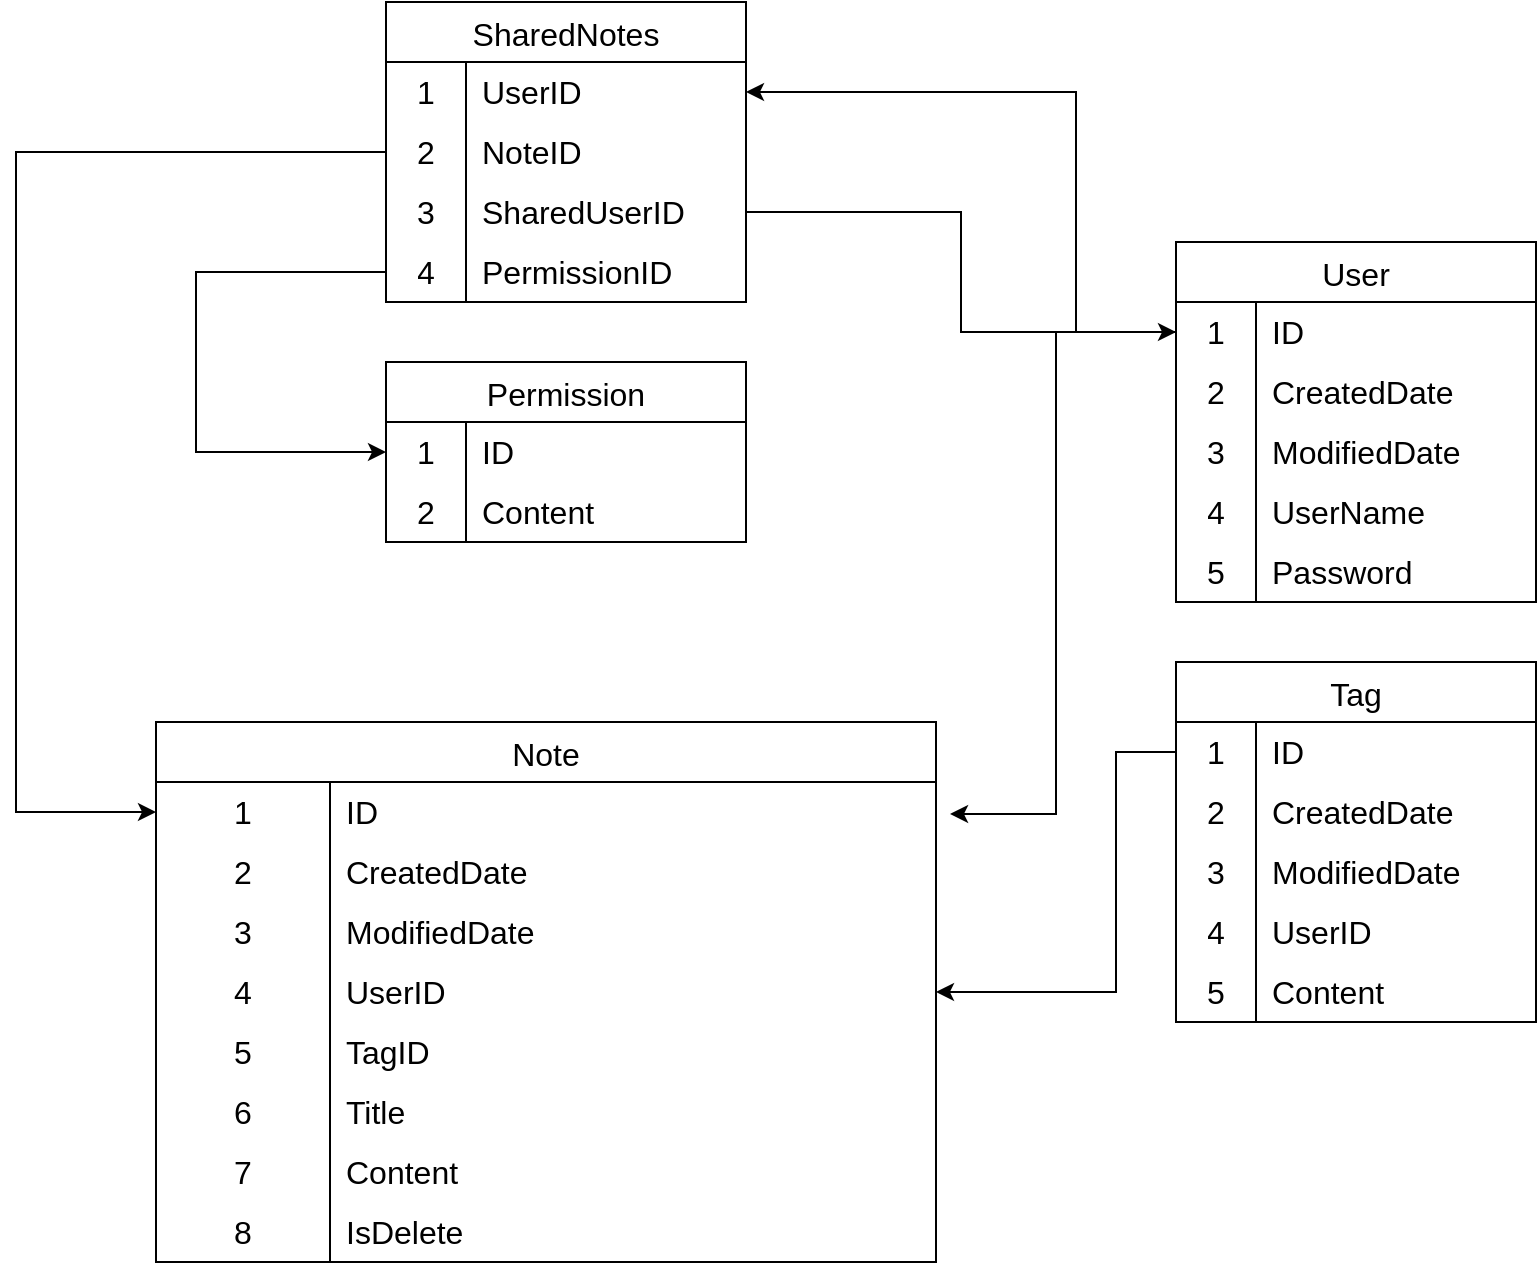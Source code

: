 <mxfile version="21.6.2" type="github">
  <diagram id="R2lEEEUBdFMjLlhIrx00" name="Page-1">
    <mxGraphModel dx="1434" dy="764" grid="1" gridSize="10" guides="1" tooltips="1" connect="1" arrows="1" fold="1" page="1" pageScale="1" pageWidth="850" pageHeight="1100" math="0" shadow="0" extFonts="Permanent Marker^https://fonts.googleapis.com/css?family=Permanent+Marker">
      <root>
        <mxCell id="0" />
        <mxCell id="1" parent="0" />
        <object label="Note" id="VQeO6nDnTUrIf2RDV7d5-27">
          <mxCell style="shape=table;startSize=30;container=1;collapsible=0;childLayout=tableLayout;fixedRows=1;rowLines=0;fontStyle=0;strokeColor=default;fontSize=16;" vertex="1" parent="1">
            <mxGeometry x="100" y="400" width="390" height="270" as="geometry" />
          </mxCell>
        </object>
        <mxCell id="VQeO6nDnTUrIf2RDV7d5-28" value="" style="shape=tableRow;horizontal=0;startSize=0;swimlaneHead=0;swimlaneBody=0;top=0;left=0;bottom=0;right=0;collapsible=0;dropTarget=0;fillColor=none;points=[[0,0.5],[1,0.5]];portConstraint=eastwest;strokeColor=inherit;fontSize=16;" vertex="1" parent="VQeO6nDnTUrIf2RDV7d5-27">
          <mxGeometry y="30" width="390" height="30" as="geometry" />
        </mxCell>
        <mxCell id="VQeO6nDnTUrIf2RDV7d5-29" value="1" style="shape=partialRectangle;html=1;whiteSpace=wrap;connectable=0;fillColor=none;top=0;left=0;bottom=0;right=0;overflow=hidden;pointerEvents=1;strokeColor=inherit;fontSize=16;" vertex="1" parent="VQeO6nDnTUrIf2RDV7d5-28">
          <mxGeometry width="87" height="30" as="geometry">
            <mxRectangle width="87" height="30" as="alternateBounds" />
          </mxGeometry>
        </mxCell>
        <mxCell id="VQeO6nDnTUrIf2RDV7d5-30" value="ID" style="shape=partialRectangle;html=1;whiteSpace=wrap;connectable=0;fillColor=none;top=0;left=0;bottom=0;right=0;align=left;spacingLeft=6;overflow=hidden;strokeColor=inherit;fontSize=16;" vertex="1" parent="VQeO6nDnTUrIf2RDV7d5-28">
          <mxGeometry x="87" width="303" height="30" as="geometry">
            <mxRectangle width="303" height="30" as="alternateBounds" />
          </mxGeometry>
        </mxCell>
        <mxCell id="VQeO6nDnTUrIf2RDV7d5-31" value="" style="shape=tableRow;horizontal=0;startSize=0;swimlaneHead=0;swimlaneBody=0;top=0;left=0;bottom=0;right=0;collapsible=0;dropTarget=0;fillColor=none;points=[[0,0.5],[1,0.5]];portConstraint=eastwest;strokeColor=inherit;fontSize=16;" vertex="1" parent="VQeO6nDnTUrIf2RDV7d5-27">
          <mxGeometry y="60" width="390" height="30" as="geometry" />
        </mxCell>
        <mxCell id="VQeO6nDnTUrIf2RDV7d5-32" value="2" style="shape=partialRectangle;html=1;whiteSpace=wrap;connectable=0;fillColor=none;top=0;left=0;bottom=0;right=0;overflow=hidden;strokeColor=inherit;fontSize=16;" vertex="1" parent="VQeO6nDnTUrIf2RDV7d5-31">
          <mxGeometry width="87" height="30" as="geometry">
            <mxRectangle width="87" height="30" as="alternateBounds" />
          </mxGeometry>
        </mxCell>
        <mxCell id="VQeO6nDnTUrIf2RDV7d5-33" value="CreatedDate" style="shape=partialRectangle;html=1;whiteSpace=wrap;connectable=0;fillColor=none;top=0;left=0;bottom=0;right=0;align=left;spacingLeft=6;overflow=hidden;strokeColor=inherit;fontSize=16;" vertex="1" parent="VQeO6nDnTUrIf2RDV7d5-31">
          <mxGeometry x="87" width="303" height="30" as="geometry">
            <mxRectangle width="303" height="30" as="alternateBounds" />
          </mxGeometry>
        </mxCell>
        <mxCell id="VQeO6nDnTUrIf2RDV7d5-37" style="shape=tableRow;horizontal=0;startSize=0;swimlaneHead=0;swimlaneBody=0;top=0;left=0;bottom=0;right=0;collapsible=0;dropTarget=0;fillColor=none;points=[[0,0.5],[1,0.5]];portConstraint=eastwest;strokeColor=inherit;fontSize=16;" vertex="1" parent="VQeO6nDnTUrIf2RDV7d5-27">
          <mxGeometry y="90" width="390" height="30" as="geometry" />
        </mxCell>
        <mxCell id="VQeO6nDnTUrIf2RDV7d5-38" value="3" style="shape=partialRectangle;html=1;whiteSpace=wrap;connectable=0;fillColor=none;top=0;left=0;bottom=0;right=0;overflow=hidden;strokeColor=inherit;fontSize=16;" vertex="1" parent="VQeO6nDnTUrIf2RDV7d5-37">
          <mxGeometry width="87" height="30" as="geometry">
            <mxRectangle width="87" height="30" as="alternateBounds" />
          </mxGeometry>
        </mxCell>
        <mxCell id="VQeO6nDnTUrIf2RDV7d5-39" value="ModifiedDate" style="shape=partialRectangle;html=1;whiteSpace=wrap;connectable=0;fillColor=none;top=0;left=0;bottom=0;right=0;align=left;spacingLeft=6;overflow=hidden;strokeColor=inherit;fontSize=16;" vertex="1" parent="VQeO6nDnTUrIf2RDV7d5-37">
          <mxGeometry x="87" width="303" height="30" as="geometry">
            <mxRectangle width="303" height="30" as="alternateBounds" />
          </mxGeometry>
        </mxCell>
        <mxCell id="VQeO6nDnTUrIf2RDV7d5-40" style="shape=tableRow;horizontal=0;startSize=0;swimlaneHead=0;swimlaneBody=0;top=0;left=0;bottom=0;right=0;collapsible=0;dropTarget=0;fillColor=none;points=[[0,0.5],[1,0.5]];portConstraint=eastwest;strokeColor=inherit;fontSize=16;" vertex="1" parent="VQeO6nDnTUrIf2RDV7d5-27">
          <mxGeometry y="120" width="390" height="30" as="geometry" />
        </mxCell>
        <mxCell id="VQeO6nDnTUrIf2RDV7d5-41" value="4" style="shape=partialRectangle;html=1;whiteSpace=wrap;connectable=0;fillColor=none;top=0;left=0;bottom=0;right=0;overflow=hidden;strokeColor=inherit;fontSize=16;" vertex="1" parent="VQeO6nDnTUrIf2RDV7d5-40">
          <mxGeometry width="87" height="30" as="geometry">
            <mxRectangle width="87" height="30" as="alternateBounds" />
          </mxGeometry>
        </mxCell>
        <mxCell id="VQeO6nDnTUrIf2RDV7d5-42" value="UserID" style="shape=partialRectangle;html=1;whiteSpace=wrap;connectable=0;fillColor=none;top=0;left=0;bottom=0;right=0;align=left;spacingLeft=6;overflow=hidden;strokeColor=inherit;fontSize=16;" vertex="1" parent="VQeO6nDnTUrIf2RDV7d5-40">
          <mxGeometry x="87" width="303" height="30" as="geometry">
            <mxRectangle width="303" height="30" as="alternateBounds" />
          </mxGeometry>
        </mxCell>
        <mxCell id="VQeO6nDnTUrIf2RDV7d5-47" style="shape=tableRow;horizontal=0;startSize=0;swimlaneHead=0;swimlaneBody=0;top=0;left=0;bottom=0;right=0;collapsible=0;dropTarget=0;fillColor=none;points=[[0,0.5],[1,0.5]];portConstraint=eastwest;strokeColor=inherit;fontSize=16;" vertex="1" parent="VQeO6nDnTUrIf2RDV7d5-27">
          <mxGeometry y="150" width="390" height="30" as="geometry" />
        </mxCell>
        <mxCell id="VQeO6nDnTUrIf2RDV7d5-48" value="5" style="shape=partialRectangle;html=1;whiteSpace=wrap;connectable=0;fillColor=none;top=0;left=0;bottom=0;right=0;overflow=hidden;strokeColor=inherit;fontSize=16;" vertex="1" parent="VQeO6nDnTUrIf2RDV7d5-47">
          <mxGeometry width="87" height="30" as="geometry">
            <mxRectangle width="87" height="30" as="alternateBounds" />
          </mxGeometry>
        </mxCell>
        <mxCell id="VQeO6nDnTUrIf2RDV7d5-49" value="TagID" style="shape=partialRectangle;html=1;whiteSpace=wrap;connectable=0;fillColor=none;top=0;left=0;bottom=0;right=0;align=left;spacingLeft=6;overflow=hidden;strokeColor=inherit;fontSize=16;" vertex="1" parent="VQeO6nDnTUrIf2RDV7d5-47">
          <mxGeometry x="87" width="303" height="30" as="geometry">
            <mxRectangle width="303" height="30" as="alternateBounds" />
          </mxGeometry>
        </mxCell>
        <mxCell id="VQeO6nDnTUrIf2RDV7d5-50" style="shape=tableRow;horizontal=0;startSize=0;swimlaneHead=0;swimlaneBody=0;top=0;left=0;bottom=0;right=0;collapsible=0;dropTarget=0;fillColor=none;points=[[0,0.5],[1,0.5]];portConstraint=eastwest;strokeColor=inherit;fontSize=16;" vertex="1" parent="VQeO6nDnTUrIf2RDV7d5-27">
          <mxGeometry y="180" width="390" height="30" as="geometry" />
        </mxCell>
        <mxCell id="VQeO6nDnTUrIf2RDV7d5-51" value="6" style="shape=partialRectangle;html=1;whiteSpace=wrap;connectable=0;fillColor=none;top=0;left=0;bottom=0;right=0;overflow=hidden;strokeColor=inherit;fontSize=16;" vertex="1" parent="VQeO6nDnTUrIf2RDV7d5-50">
          <mxGeometry width="87" height="30" as="geometry">
            <mxRectangle width="87" height="30" as="alternateBounds" />
          </mxGeometry>
        </mxCell>
        <mxCell id="VQeO6nDnTUrIf2RDV7d5-52" value="Title" style="shape=partialRectangle;html=1;whiteSpace=wrap;connectable=0;fillColor=none;top=0;left=0;bottom=0;right=0;align=left;spacingLeft=6;overflow=hidden;strokeColor=inherit;fontSize=16;" vertex="1" parent="VQeO6nDnTUrIf2RDV7d5-50">
          <mxGeometry x="87" width="303" height="30" as="geometry">
            <mxRectangle width="303" height="30" as="alternateBounds" />
          </mxGeometry>
        </mxCell>
        <mxCell id="VQeO6nDnTUrIf2RDV7d5-88" style="shape=tableRow;horizontal=0;startSize=0;swimlaneHead=0;swimlaneBody=0;top=0;left=0;bottom=0;right=0;collapsible=0;dropTarget=0;fillColor=none;points=[[0,0.5],[1,0.5]];portConstraint=eastwest;strokeColor=inherit;fontSize=16;" vertex="1" parent="VQeO6nDnTUrIf2RDV7d5-27">
          <mxGeometry y="210" width="390" height="30" as="geometry" />
        </mxCell>
        <mxCell id="VQeO6nDnTUrIf2RDV7d5-89" value="7" style="shape=partialRectangle;html=1;whiteSpace=wrap;connectable=0;fillColor=none;top=0;left=0;bottom=0;right=0;overflow=hidden;strokeColor=inherit;fontSize=16;" vertex="1" parent="VQeO6nDnTUrIf2RDV7d5-88">
          <mxGeometry width="87" height="30" as="geometry">
            <mxRectangle width="87" height="30" as="alternateBounds" />
          </mxGeometry>
        </mxCell>
        <mxCell id="VQeO6nDnTUrIf2RDV7d5-90" value="Content" style="shape=partialRectangle;html=1;whiteSpace=wrap;connectable=0;fillColor=none;top=0;left=0;bottom=0;right=0;align=left;spacingLeft=6;overflow=hidden;strokeColor=inherit;fontSize=16;" vertex="1" parent="VQeO6nDnTUrIf2RDV7d5-88">
          <mxGeometry x="87" width="303" height="30" as="geometry">
            <mxRectangle width="303" height="30" as="alternateBounds" />
          </mxGeometry>
        </mxCell>
        <mxCell id="VQeO6nDnTUrIf2RDV7d5-93" style="shape=tableRow;horizontal=0;startSize=0;swimlaneHead=0;swimlaneBody=0;top=0;left=0;bottom=0;right=0;collapsible=0;dropTarget=0;fillColor=none;points=[[0,0.5],[1,0.5]];portConstraint=eastwest;strokeColor=inherit;fontSize=16;" vertex="1" parent="VQeO6nDnTUrIf2RDV7d5-27">
          <mxGeometry y="240" width="390" height="30" as="geometry" />
        </mxCell>
        <mxCell id="VQeO6nDnTUrIf2RDV7d5-94" value="8" style="shape=partialRectangle;html=1;whiteSpace=wrap;connectable=0;fillColor=none;top=0;left=0;bottom=0;right=0;overflow=hidden;strokeColor=inherit;fontSize=16;" vertex="1" parent="VQeO6nDnTUrIf2RDV7d5-93">
          <mxGeometry width="87" height="30" as="geometry">
            <mxRectangle width="87" height="30" as="alternateBounds" />
          </mxGeometry>
        </mxCell>
        <mxCell id="VQeO6nDnTUrIf2RDV7d5-95" value="IsDelete" style="shape=partialRectangle;html=1;whiteSpace=wrap;connectable=0;fillColor=none;top=0;left=0;bottom=0;right=0;align=left;spacingLeft=6;overflow=hidden;strokeColor=inherit;fontSize=16;" vertex="1" parent="VQeO6nDnTUrIf2RDV7d5-93">
          <mxGeometry x="87" width="303" height="30" as="geometry">
            <mxRectangle width="303" height="30" as="alternateBounds" />
          </mxGeometry>
        </mxCell>
        <mxCell id="VQeO6nDnTUrIf2RDV7d5-53" value="User" style="shape=table;startSize=30;container=1;collapsible=0;childLayout=tableLayout;fixedRows=1;rowLines=0;fontStyle=0;strokeColor=default;fontSize=16;" vertex="1" parent="1">
          <mxGeometry x="610" y="160" width="180" height="180" as="geometry" />
        </mxCell>
        <mxCell id="VQeO6nDnTUrIf2RDV7d5-54" value="" style="shape=tableRow;horizontal=0;startSize=0;swimlaneHead=0;swimlaneBody=0;top=0;left=0;bottom=0;right=0;collapsible=0;dropTarget=0;fillColor=none;points=[[0,0.5],[1,0.5]];portConstraint=eastwest;strokeColor=inherit;fontSize=16;" vertex="1" parent="VQeO6nDnTUrIf2RDV7d5-53">
          <mxGeometry y="30" width="180" height="30" as="geometry" />
        </mxCell>
        <mxCell id="VQeO6nDnTUrIf2RDV7d5-55" value="1" style="shape=partialRectangle;html=1;whiteSpace=wrap;connectable=0;fillColor=none;top=0;left=0;bottom=0;right=0;overflow=hidden;pointerEvents=1;strokeColor=inherit;fontSize=16;" vertex="1" parent="VQeO6nDnTUrIf2RDV7d5-54">
          <mxGeometry width="40" height="30" as="geometry">
            <mxRectangle width="40" height="30" as="alternateBounds" />
          </mxGeometry>
        </mxCell>
        <mxCell id="VQeO6nDnTUrIf2RDV7d5-56" value="ID" style="shape=partialRectangle;html=1;whiteSpace=wrap;connectable=0;fillColor=none;top=0;left=0;bottom=0;right=0;align=left;spacingLeft=6;overflow=hidden;strokeColor=inherit;fontSize=16;" vertex="1" parent="VQeO6nDnTUrIf2RDV7d5-54">
          <mxGeometry x="40" width="140" height="30" as="geometry">
            <mxRectangle width="140" height="30" as="alternateBounds" />
          </mxGeometry>
        </mxCell>
        <mxCell id="VQeO6nDnTUrIf2RDV7d5-57" value="" style="shape=tableRow;horizontal=0;startSize=0;swimlaneHead=0;swimlaneBody=0;top=0;left=0;bottom=0;right=0;collapsible=0;dropTarget=0;fillColor=none;points=[[0,0.5],[1,0.5]];portConstraint=eastwest;strokeColor=inherit;fontSize=16;" vertex="1" parent="VQeO6nDnTUrIf2RDV7d5-53">
          <mxGeometry y="60" width="180" height="30" as="geometry" />
        </mxCell>
        <mxCell id="VQeO6nDnTUrIf2RDV7d5-58" value="2" style="shape=partialRectangle;html=1;whiteSpace=wrap;connectable=0;fillColor=none;top=0;left=0;bottom=0;right=0;overflow=hidden;strokeColor=inherit;fontSize=16;" vertex="1" parent="VQeO6nDnTUrIf2RDV7d5-57">
          <mxGeometry width="40" height="30" as="geometry">
            <mxRectangle width="40" height="30" as="alternateBounds" />
          </mxGeometry>
        </mxCell>
        <mxCell id="VQeO6nDnTUrIf2RDV7d5-59" value="CreatedDate" style="shape=partialRectangle;html=1;whiteSpace=wrap;connectable=0;fillColor=none;top=0;left=0;bottom=0;right=0;align=left;spacingLeft=6;overflow=hidden;strokeColor=inherit;fontSize=16;" vertex="1" parent="VQeO6nDnTUrIf2RDV7d5-57">
          <mxGeometry x="40" width="140" height="30" as="geometry">
            <mxRectangle width="140" height="30" as="alternateBounds" />
          </mxGeometry>
        </mxCell>
        <mxCell id="VQeO6nDnTUrIf2RDV7d5-60" value="" style="shape=tableRow;horizontal=0;startSize=0;swimlaneHead=0;swimlaneBody=0;top=0;left=0;bottom=0;right=0;collapsible=0;dropTarget=0;fillColor=none;points=[[0,0.5],[1,0.5]];portConstraint=eastwest;strokeColor=inherit;fontSize=16;" vertex="1" parent="VQeO6nDnTUrIf2RDV7d5-53">
          <mxGeometry y="90" width="180" height="30" as="geometry" />
        </mxCell>
        <mxCell id="VQeO6nDnTUrIf2RDV7d5-61" value="3" style="shape=partialRectangle;html=1;whiteSpace=wrap;connectable=0;fillColor=none;top=0;left=0;bottom=0;right=0;overflow=hidden;strokeColor=inherit;fontSize=16;" vertex="1" parent="VQeO6nDnTUrIf2RDV7d5-60">
          <mxGeometry width="40" height="30" as="geometry">
            <mxRectangle width="40" height="30" as="alternateBounds" />
          </mxGeometry>
        </mxCell>
        <mxCell id="VQeO6nDnTUrIf2RDV7d5-62" value="ModifiedDate" style="shape=partialRectangle;html=1;whiteSpace=wrap;connectable=0;fillColor=none;top=0;left=0;bottom=0;right=0;align=left;spacingLeft=6;overflow=hidden;strokeColor=inherit;fontSize=16;" vertex="1" parent="VQeO6nDnTUrIf2RDV7d5-60">
          <mxGeometry x="40" width="140" height="30" as="geometry">
            <mxRectangle width="140" height="30" as="alternateBounds" />
          </mxGeometry>
        </mxCell>
        <mxCell id="VQeO6nDnTUrIf2RDV7d5-63" style="shape=tableRow;horizontal=0;startSize=0;swimlaneHead=0;swimlaneBody=0;top=0;left=0;bottom=0;right=0;collapsible=0;dropTarget=0;fillColor=none;points=[[0,0.5],[1,0.5]];portConstraint=eastwest;strokeColor=inherit;fontSize=16;" vertex="1" parent="VQeO6nDnTUrIf2RDV7d5-53">
          <mxGeometry y="120" width="180" height="30" as="geometry" />
        </mxCell>
        <mxCell id="VQeO6nDnTUrIf2RDV7d5-64" value="4" style="shape=partialRectangle;html=1;whiteSpace=wrap;connectable=0;fillColor=none;top=0;left=0;bottom=0;right=0;overflow=hidden;strokeColor=inherit;fontSize=16;" vertex="1" parent="VQeO6nDnTUrIf2RDV7d5-63">
          <mxGeometry width="40" height="30" as="geometry">
            <mxRectangle width="40" height="30" as="alternateBounds" />
          </mxGeometry>
        </mxCell>
        <mxCell id="VQeO6nDnTUrIf2RDV7d5-65" value="UserName" style="shape=partialRectangle;html=1;whiteSpace=wrap;connectable=0;fillColor=none;top=0;left=0;bottom=0;right=0;align=left;spacingLeft=6;overflow=hidden;strokeColor=inherit;fontSize=16;" vertex="1" parent="VQeO6nDnTUrIf2RDV7d5-63">
          <mxGeometry x="40" width="140" height="30" as="geometry">
            <mxRectangle width="140" height="30" as="alternateBounds" />
          </mxGeometry>
        </mxCell>
        <mxCell id="VQeO6nDnTUrIf2RDV7d5-69" style="shape=tableRow;horizontal=0;startSize=0;swimlaneHead=0;swimlaneBody=0;top=0;left=0;bottom=0;right=0;collapsible=0;dropTarget=0;fillColor=none;points=[[0,0.5],[1,0.5]];portConstraint=eastwest;strokeColor=inherit;fontSize=16;" vertex="1" parent="VQeO6nDnTUrIf2RDV7d5-53">
          <mxGeometry y="150" width="180" height="30" as="geometry" />
        </mxCell>
        <mxCell id="VQeO6nDnTUrIf2RDV7d5-70" value="5" style="shape=partialRectangle;html=1;whiteSpace=wrap;connectable=0;fillColor=none;top=0;left=0;bottom=0;right=0;overflow=hidden;strokeColor=inherit;fontSize=16;" vertex="1" parent="VQeO6nDnTUrIf2RDV7d5-69">
          <mxGeometry width="40" height="30" as="geometry">
            <mxRectangle width="40" height="30" as="alternateBounds" />
          </mxGeometry>
        </mxCell>
        <mxCell id="VQeO6nDnTUrIf2RDV7d5-71" value="Password" style="shape=partialRectangle;html=1;whiteSpace=wrap;connectable=0;fillColor=none;top=0;left=0;bottom=0;right=0;align=left;spacingLeft=6;overflow=hidden;strokeColor=inherit;fontSize=16;" vertex="1" parent="VQeO6nDnTUrIf2RDV7d5-69">
          <mxGeometry x="40" width="140" height="30" as="geometry">
            <mxRectangle width="140" height="30" as="alternateBounds" />
          </mxGeometry>
        </mxCell>
        <mxCell id="VQeO6nDnTUrIf2RDV7d5-72" value="Tag" style="shape=table;startSize=30;container=1;collapsible=0;childLayout=tableLayout;fixedRows=1;rowLines=0;fontStyle=0;strokeColor=default;fontSize=16;" vertex="1" parent="1">
          <mxGeometry x="610" y="370" width="180" height="180" as="geometry" />
        </mxCell>
        <mxCell id="VQeO6nDnTUrIf2RDV7d5-73" value="" style="shape=tableRow;horizontal=0;startSize=0;swimlaneHead=0;swimlaneBody=0;top=0;left=0;bottom=0;right=0;collapsible=0;dropTarget=0;fillColor=none;points=[[0,0.5],[1,0.5]];portConstraint=eastwest;strokeColor=inherit;fontSize=16;" vertex="1" parent="VQeO6nDnTUrIf2RDV7d5-72">
          <mxGeometry y="30" width="180" height="30" as="geometry" />
        </mxCell>
        <mxCell id="VQeO6nDnTUrIf2RDV7d5-74" value="1" style="shape=partialRectangle;html=1;whiteSpace=wrap;connectable=0;fillColor=none;top=0;left=0;bottom=0;right=0;overflow=hidden;pointerEvents=1;strokeColor=inherit;fontSize=16;" vertex="1" parent="VQeO6nDnTUrIf2RDV7d5-73">
          <mxGeometry width="40" height="30" as="geometry">
            <mxRectangle width="40" height="30" as="alternateBounds" />
          </mxGeometry>
        </mxCell>
        <mxCell id="VQeO6nDnTUrIf2RDV7d5-75" value="ID" style="shape=partialRectangle;html=1;whiteSpace=wrap;connectable=0;fillColor=none;top=0;left=0;bottom=0;right=0;align=left;spacingLeft=6;overflow=hidden;strokeColor=inherit;fontSize=16;" vertex="1" parent="VQeO6nDnTUrIf2RDV7d5-73">
          <mxGeometry x="40" width="140" height="30" as="geometry">
            <mxRectangle width="140" height="30" as="alternateBounds" />
          </mxGeometry>
        </mxCell>
        <mxCell id="VQeO6nDnTUrIf2RDV7d5-76" value="" style="shape=tableRow;horizontal=0;startSize=0;swimlaneHead=0;swimlaneBody=0;top=0;left=0;bottom=0;right=0;collapsible=0;dropTarget=0;fillColor=none;points=[[0,0.5],[1,0.5]];portConstraint=eastwest;strokeColor=inherit;fontSize=16;" vertex="1" parent="VQeO6nDnTUrIf2RDV7d5-72">
          <mxGeometry y="60" width="180" height="30" as="geometry" />
        </mxCell>
        <mxCell id="VQeO6nDnTUrIf2RDV7d5-77" value="2" style="shape=partialRectangle;html=1;whiteSpace=wrap;connectable=0;fillColor=none;top=0;left=0;bottom=0;right=0;overflow=hidden;strokeColor=inherit;fontSize=16;" vertex="1" parent="VQeO6nDnTUrIf2RDV7d5-76">
          <mxGeometry width="40" height="30" as="geometry">
            <mxRectangle width="40" height="30" as="alternateBounds" />
          </mxGeometry>
        </mxCell>
        <mxCell id="VQeO6nDnTUrIf2RDV7d5-78" value="CreatedDate" style="shape=partialRectangle;html=1;whiteSpace=wrap;connectable=0;fillColor=none;top=0;left=0;bottom=0;right=0;align=left;spacingLeft=6;overflow=hidden;strokeColor=inherit;fontSize=16;" vertex="1" parent="VQeO6nDnTUrIf2RDV7d5-76">
          <mxGeometry x="40" width="140" height="30" as="geometry">
            <mxRectangle width="140" height="30" as="alternateBounds" />
          </mxGeometry>
        </mxCell>
        <mxCell id="VQeO6nDnTUrIf2RDV7d5-79" value="" style="shape=tableRow;horizontal=0;startSize=0;swimlaneHead=0;swimlaneBody=0;top=0;left=0;bottom=0;right=0;collapsible=0;dropTarget=0;fillColor=none;points=[[0,0.5],[1,0.5]];portConstraint=eastwest;strokeColor=inherit;fontSize=16;" vertex="1" parent="VQeO6nDnTUrIf2RDV7d5-72">
          <mxGeometry y="90" width="180" height="30" as="geometry" />
        </mxCell>
        <mxCell id="VQeO6nDnTUrIf2RDV7d5-80" value="3" style="shape=partialRectangle;html=1;whiteSpace=wrap;connectable=0;fillColor=none;top=0;left=0;bottom=0;right=0;overflow=hidden;strokeColor=inherit;fontSize=16;" vertex="1" parent="VQeO6nDnTUrIf2RDV7d5-79">
          <mxGeometry width="40" height="30" as="geometry">
            <mxRectangle width="40" height="30" as="alternateBounds" />
          </mxGeometry>
        </mxCell>
        <mxCell id="VQeO6nDnTUrIf2RDV7d5-81" value="ModifiedDate" style="shape=partialRectangle;html=1;whiteSpace=wrap;connectable=0;fillColor=none;top=0;left=0;bottom=0;right=0;align=left;spacingLeft=6;overflow=hidden;strokeColor=inherit;fontSize=16;" vertex="1" parent="VQeO6nDnTUrIf2RDV7d5-79">
          <mxGeometry x="40" width="140" height="30" as="geometry">
            <mxRectangle width="140" height="30" as="alternateBounds" />
          </mxGeometry>
        </mxCell>
        <mxCell id="VQeO6nDnTUrIf2RDV7d5-82" style="shape=tableRow;horizontal=0;startSize=0;swimlaneHead=0;swimlaneBody=0;top=0;left=0;bottom=0;right=0;collapsible=0;dropTarget=0;fillColor=none;points=[[0,0.5],[1,0.5]];portConstraint=eastwest;strokeColor=inherit;fontSize=16;" vertex="1" parent="VQeO6nDnTUrIf2RDV7d5-72">
          <mxGeometry y="120" width="180" height="30" as="geometry" />
        </mxCell>
        <mxCell id="VQeO6nDnTUrIf2RDV7d5-83" value="4" style="shape=partialRectangle;html=1;whiteSpace=wrap;connectable=0;fillColor=none;top=0;left=0;bottom=0;right=0;overflow=hidden;strokeColor=inherit;fontSize=16;" vertex="1" parent="VQeO6nDnTUrIf2RDV7d5-82">
          <mxGeometry width="40" height="30" as="geometry">
            <mxRectangle width="40" height="30" as="alternateBounds" />
          </mxGeometry>
        </mxCell>
        <mxCell id="VQeO6nDnTUrIf2RDV7d5-84" value="UserID" style="shape=partialRectangle;html=1;whiteSpace=wrap;connectable=0;fillColor=none;top=0;left=0;bottom=0;right=0;align=left;spacingLeft=6;overflow=hidden;strokeColor=inherit;fontSize=16;" vertex="1" parent="VQeO6nDnTUrIf2RDV7d5-82">
          <mxGeometry x="40" width="140" height="30" as="geometry">
            <mxRectangle width="140" height="30" as="alternateBounds" />
          </mxGeometry>
        </mxCell>
        <mxCell id="VQeO6nDnTUrIf2RDV7d5-85" style="shape=tableRow;horizontal=0;startSize=0;swimlaneHead=0;swimlaneBody=0;top=0;left=0;bottom=0;right=0;collapsible=0;dropTarget=0;fillColor=none;points=[[0,0.5],[1,0.5]];portConstraint=eastwest;strokeColor=inherit;fontSize=16;" vertex="1" parent="VQeO6nDnTUrIf2RDV7d5-72">
          <mxGeometry y="150" width="180" height="30" as="geometry" />
        </mxCell>
        <mxCell id="VQeO6nDnTUrIf2RDV7d5-86" value="5" style="shape=partialRectangle;html=1;whiteSpace=wrap;connectable=0;fillColor=none;top=0;left=0;bottom=0;right=0;overflow=hidden;strokeColor=inherit;fontSize=16;" vertex="1" parent="VQeO6nDnTUrIf2RDV7d5-85">
          <mxGeometry width="40" height="30" as="geometry">
            <mxRectangle width="40" height="30" as="alternateBounds" />
          </mxGeometry>
        </mxCell>
        <mxCell id="VQeO6nDnTUrIf2RDV7d5-87" value="Content" style="shape=partialRectangle;html=1;whiteSpace=wrap;connectable=0;fillColor=none;top=0;left=0;bottom=0;right=0;align=left;spacingLeft=6;overflow=hidden;strokeColor=inherit;fontSize=16;" vertex="1" parent="VQeO6nDnTUrIf2RDV7d5-85">
          <mxGeometry x="40" width="140" height="30" as="geometry">
            <mxRectangle width="140" height="30" as="alternateBounds" />
          </mxGeometry>
        </mxCell>
        <mxCell id="VQeO6nDnTUrIf2RDV7d5-92" style="edgeStyle=orthogonalEdgeStyle;rounded=0;orthogonalLoop=1;jettySize=auto;html=1;exitX=0;exitY=0.5;exitDx=0;exitDy=0;entryX=1;entryY=0.5;entryDx=0;entryDy=0;" edge="1" parent="1" source="VQeO6nDnTUrIf2RDV7d5-73" target="VQeO6nDnTUrIf2RDV7d5-40">
          <mxGeometry relative="1" as="geometry">
            <Array as="points">
              <mxPoint x="580" y="415" />
              <mxPoint x="580" y="535" />
            </Array>
          </mxGeometry>
        </mxCell>
        <mxCell id="VQeO6nDnTUrIf2RDV7d5-97" value="SharedNotes" style="shape=table;startSize=30;container=1;collapsible=0;childLayout=tableLayout;fixedRows=1;rowLines=0;fontStyle=0;strokeColor=default;fontSize=16;" vertex="1" parent="1">
          <mxGeometry x="215" y="40" width="180" height="150" as="geometry" />
        </mxCell>
        <mxCell id="VQeO6nDnTUrIf2RDV7d5-98" value="" style="shape=tableRow;horizontal=0;startSize=0;swimlaneHead=0;swimlaneBody=0;top=0;left=0;bottom=0;right=0;collapsible=0;dropTarget=0;fillColor=none;points=[[0,0.5],[1,0.5]];portConstraint=eastwest;strokeColor=inherit;fontSize=16;" vertex="1" parent="VQeO6nDnTUrIf2RDV7d5-97">
          <mxGeometry y="30" width="180" height="30" as="geometry" />
        </mxCell>
        <mxCell id="VQeO6nDnTUrIf2RDV7d5-99" value="1" style="shape=partialRectangle;html=1;whiteSpace=wrap;connectable=0;fillColor=none;top=0;left=0;bottom=0;right=0;overflow=hidden;pointerEvents=1;strokeColor=inherit;fontSize=16;" vertex="1" parent="VQeO6nDnTUrIf2RDV7d5-98">
          <mxGeometry width="40" height="30" as="geometry">
            <mxRectangle width="40" height="30" as="alternateBounds" />
          </mxGeometry>
        </mxCell>
        <mxCell id="VQeO6nDnTUrIf2RDV7d5-100" value="UserID" style="shape=partialRectangle;html=1;whiteSpace=wrap;connectable=0;fillColor=none;top=0;left=0;bottom=0;right=0;align=left;spacingLeft=6;overflow=hidden;strokeColor=inherit;fontSize=16;" vertex="1" parent="VQeO6nDnTUrIf2RDV7d5-98">
          <mxGeometry x="40" width="140" height="30" as="geometry">
            <mxRectangle width="140" height="30" as="alternateBounds" />
          </mxGeometry>
        </mxCell>
        <mxCell id="VQeO6nDnTUrIf2RDV7d5-101" value="" style="shape=tableRow;horizontal=0;startSize=0;swimlaneHead=0;swimlaneBody=0;top=0;left=0;bottom=0;right=0;collapsible=0;dropTarget=0;fillColor=none;points=[[0,0.5],[1,0.5]];portConstraint=eastwest;strokeColor=inherit;fontSize=16;" vertex="1" parent="VQeO6nDnTUrIf2RDV7d5-97">
          <mxGeometry y="60" width="180" height="30" as="geometry" />
        </mxCell>
        <mxCell id="VQeO6nDnTUrIf2RDV7d5-102" value="2" style="shape=partialRectangle;html=1;whiteSpace=wrap;connectable=0;fillColor=none;top=0;left=0;bottom=0;right=0;overflow=hidden;strokeColor=inherit;fontSize=16;" vertex="1" parent="VQeO6nDnTUrIf2RDV7d5-101">
          <mxGeometry width="40" height="30" as="geometry">
            <mxRectangle width="40" height="30" as="alternateBounds" />
          </mxGeometry>
        </mxCell>
        <mxCell id="VQeO6nDnTUrIf2RDV7d5-103" value="NoteID" style="shape=partialRectangle;html=1;whiteSpace=wrap;connectable=0;fillColor=none;top=0;left=0;bottom=0;right=0;align=left;spacingLeft=6;overflow=hidden;strokeColor=inherit;fontSize=16;" vertex="1" parent="VQeO6nDnTUrIf2RDV7d5-101">
          <mxGeometry x="40" width="140" height="30" as="geometry">
            <mxRectangle width="140" height="30" as="alternateBounds" />
          </mxGeometry>
        </mxCell>
        <mxCell id="VQeO6nDnTUrIf2RDV7d5-104" value="" style="shape=tableRow;horizontal=0;startSize=0;swimlaneHead=0;swimlaneBody=0;top=0;left=0;bottom=0;right=0;collapsible=0;dropTarget=0;fillColor=none;points=[[0,0.5],[1,0.5]];portConstraint=eastwest;strokeColor=inherit;fontSize=16;" vertex="1" parent="VQeO6nDnTUrIf2RDV7d5-97">
          <mxGeometry y="90" width="180" height="30" as="geometry" />
        </mxCell>
        <mxCell id="VQeO6nDnTUrIf2RDV7d5-105" value="3" style="shape=partialRectangle;html=1;whiteSpace=wrap;connectable=0;fillColor=none;top=0;left=0;bottom=0;right=0;overflow=hidden;strokeColor=inherit;fontSize=16;" vertex="1" parent="VQeO6nDnTUrIf2RDV7d5-104">
          <mxGeometry width="40" height="30" as="geometry">
            <mxRectangle width="40" height="30" as="alternateBounds" />
          </mxGeometry>
        </mxCell>
        <mxCell id="VQeO6nDnTUrIf2RDV7d5-106" value="SharedUserID" style="shape=partialRectangle;html=1;whiteSpace=wrap;connectable=0;fillColor=none;top=0;left=0;bottom=0;right=0;align=left;spacingLeft=6;overflow=hidden;strokeColor=inherit;fontSize=16;" vertex="1" parent="VQeO6nDnTUrIf2RDV7d5-104">
          <mxGeometry x="40" width="140" height="30" as="geometry">
            <mxRectangle width="140" height="30" as="alternateBounds" />
          </mxGeometry>
        </mxCell>
        <mxCell id="VQeO6nDnTUrIf2RDV7d5-109" style="shape=tableRow;horizontal=0;startSize=0;swimlaneHead=0;swimlaneBody=0;top=0;left=0;bottom=0;right=0;collapsible=0;dropTarget=0;fillColor=none;points=[[0,0.5],[1,0.5]];portConstraint=eastwest;strokeColor=inherit;fontSize=16;" vertex="1" parent="VQeO6nDnTUrIf2RDV7d5-97">
          <mxGeometry y="120" width="180" height="30" as="geometry" />
        </mxCell>
        <mxCell id="VQeO6nDnTUrIf2RDV7d5-110" value="4" style="shape=partialRectangle;html=1;whiteSpace=wrap;connectable=0;fillColor=none;top=0;left=0;bottom=0;right=0;overflow=hidden;strokeColor=inherit;fontSize=16;" vertex="1" parent="VQeO6nDnTUrIf2RDV7d5-109">
          <mxGeometry width="40" height="30" as="geometry">
            <mxRectangle width="40" height="30" as="alternateBounds" />
          </mxGeometry>
        </mxCell>
        <mxCell id="VQeO6nDnTUrIf2RDV7d5-111" value="PermissionID" style="shape=partialRectangle;html=1;whiteSpace=wrap;connectable=0;fillColor=none;top=0;left=0;bottom=0;right=0;align=left;spacingLeft=6;overflow=hidden;strokeColor=inherit;fontSize=16;" vertex="1" parent="VQeO6nDnTUrIf2RDV7d5-109">
          <mxGeometry x="40" width="140" height="30" as="geometry">
            <mxRectangle width="140" height="30" as="alternateBounds" />
          </mxGeometry>
        </mxCell>
        <mxCell id="VQeO6nDnTUrIf2RDV7d5-107" style="edgeStyle=orthogonalEdgeStyle;rounded=0;orthogonalLoop=1;jettySize=auto;html=1;exitX=0;exitY=0.5;exitDx=0;exitDy=0;entryX=0;entryY=0.5;entryDx=0;entryDy=0;" edge="1" parent="1" source="VQeO6nDnTUrIf2RDV7d5-101" target="VQeO6nDnTUrIf2RDV7d5-28">
          <mxGeometry relative="1" as="geometry">
            <Array as="points">
              <mxPoint x="30" y="115" />
              <mxPoint x="30" y="445" />
            </Array>
          </mxGeometry>
        </mxCell>
        <mxCell id="VQeO6nDnTUrIf2RDV7d5-108" style="edgeStyle=orthogonalEdgeStyle;rounded=0;orthogonalLoop=1;jettySize=auto;html=1;exitX=0;exitY=0.5;exitDx=0;exitDy=0;entryX=1;entryY=0.5;entryDx=0;entryDy=0;" edge="1" parent="1" source="VQeO6nDnTUrIf2RDV7d5-54" target="VQeO6nDnTUrIf2RDV7d5-98">
          <mxGeometry relative="1" as="geometry">
            <Array as="points">
              <mxPoint x="560" y="205" />
              <mxPoint x="560" y="85" />
            </Array>
          </mxGeometry>
        </mxCell>
        <mxCell id="VQeO6nDnTUrIf2RDV7d5-112" style="edgeStyle=orthogonalEdgeStyle;rounded=0;orthogonalLoop=1;jettySize=auto;html=1;exitX=1;exitY=0.5;exitDx=0;exitDy=0;" edge="1" parent="1" source="VQeO6nDnTUrIf2RDV7d5-104" target="VQeO6nDnTUrIf2RDV7d5-54">
          <mxGeometry relative="1" as="geometry" />
        </mxCell>
        <mxCell id="VQeO6nDnTUrIf2RDV7d5-113" value="Permission" style="shape=table;startSize=30;container=1;collapsible=0;childLayout=tableLayout;fixedRows=1;rowLines=0;fontStyle=0;strokeColor=default;fontSize=16;" vertex="1" parent="1">
          <mxGeometry x="215" y="220" width="180" height="90" as="geometry" />
        </mxCell>
        <mxCell id="VQeO6nDnTUrIf2RDV7d5-114" value="" style="shape=tableRow;horizontal=0;startSize=0;swimlaneHead=0;swimlaneBody=0;top=0;left=0;bottom=0;right=0;collapsible=0;dropTarget=0;fillColor=none;points=[[0,0.5],[1,0.5]];portConstraint=eastwest;strokeColor=inherit;fontSize=16;" vertex="1" parent="VQeO6nDnTUrIf2RDV7d5-113">
          <mxGeometry y="30" width="180" height="30" as="geometry" />
        </mxCell>
        <mxCell id="VQeO6nDnTUrIf2RDV7d5-115" value="1" style="shape=partialRectangle;html=1;whiteSpace=wrap;connectable=0;fillColor=none;top=0;left=0;bottom=0;right=0;overflow=hidden;pointerEvents=1;strokeColor=inherit;fontSize=16;" vertex="1" parent="VQeO6nDnTUrIf2RDV7d5-114">
          <mxGeometry width="40" height="30" as="geometry">
            <mxRectangle width="40" height="30" as="alternateBounds" />
          </mxGeometry>
        </mxCell>
        <mxCell id="VQeO6nDnTUrIf2RDV7d5-116" value="ID" style="shape=partialRectangle;html=1;whiteSpace=wrap;connectable=0;fillColor=none;top=0;left=0;bottom=0;right=0;align=left;spacingLeft=6;overflow=hidden;strokeColor=inherit;fontSize=16;" vertex="1" parent="VQeO6nDnTUrIf2RDV7d5-114">
          <mxGeometry x="40" width="140" height="30" as="geometry">
            <mxRectangle width="140" height="30" as="alternateBounds" />
          </mxGeometry>
        </mxCell>
        <mxCell id="VQeO6nDnTUrIf2RDV7d5-117" value="" style="shape=tableRow;horizontal=0;startSize=0;swimlaneHead=0;swimlaneBody=0;top=0;left=0;bottom=0;right=0;collapsible=0;dropTarget=0;fillColor=none;points=[[0,0.5],[1,0.5]];portConstraint=eastwest;strokeColor=inherit;fontSize=16;" vertex="1" parent="VQeO6nDnTUrIf2RDV7d5-113">
          <mxGeometry y="60" width="180" height="30" as="geometry" />
        </mxCell>
        <mxCell id="VQeO6nDnTUrIf2RDV7d5-118" value="2" style="shape=partialRectangle;html=1;whiteSpace=wrap;connectable=0;fillColor=none;top=0;left=0;bottom=0;right=0;overflow=hidden;strokeColor=inherit;fontSize=16;" vertex="1" parent="VQeO6nDnTUrIf2RDV7d5-117">
          <mxGeometry width="40" height="30" as="geometry">
            <mxRectangle width="40" height="30" as="alternateBounds" />
          </mxGeometry>
        </mxCell>
        <mxCell id="VQeO6nDnTUrIf2RDV7d5-119" value="Content" style="shape=partialRectangle;html=1;whiteSpace=wrap;connectable=0;fillColor=none;top=0;left=0;bottom=0;right=0;align=left;spacingLeft=6;overflow=hidden;strokeColor=inherit;fontSize=16;" vertex="1" parent="VQeO6nDnTUrIf2RDV7d5-117">
          <mxGeometry x="40" width="140" height="30" as="geometry">
            <mxRectangle width="140" height="30" as="alternateBounds" />
          </mxGeometry>
        </mxCell>
        <mxCell id="VQeO6nDnTUrIf2RDV7d5-123" style="edgeStyle=orthogonalEdgeStyle;rounded=0;orthogonalLoop=1;jettySize=auto;html=1;exitX=0;exitY=0.5;exitDx=0;exitDy=0;entryX=0;entryY=0.5;entryDx=0;entryDy=0;" edge="1" parent="1" source="VQeO6nDnTUrIf2RDV7d5-109" target="VQeO6nDnTUrIf2RDV7d5-114">
          <mxGeometry relative="1" as="geometry">
            <Array as="points">
              <mxPoint x="120" y="175" />
              <mxPoint x="120" y="265" />
            </Array>
          </mxGeometry>
        </mxCell>
        <mxCell id="VQeO6nDnTUrIf2RDV7d5-124" style="edgeStyle=orthogonalEdgeStyle;rounded=0;orthogonalLoop=1;jettySize=auto;html=1;exitX=0;exitY=0.5;exitDx=0;exitDy=0;entryX=1.018;entryY=0.533;entryDx=0;entryDy=0;entryPerimeter=0;" edge="1" parent="1" source="VQeO6nDnTUrIf2RDV7d5-54" target="VQeO6nDnTUrIf2RDV7d5-28">
          <mxGeometry relative="1" as="geometry" />
        </mxCell>
      </root>
    </mxGraphModel>
  </diagram>
</mxfile>
